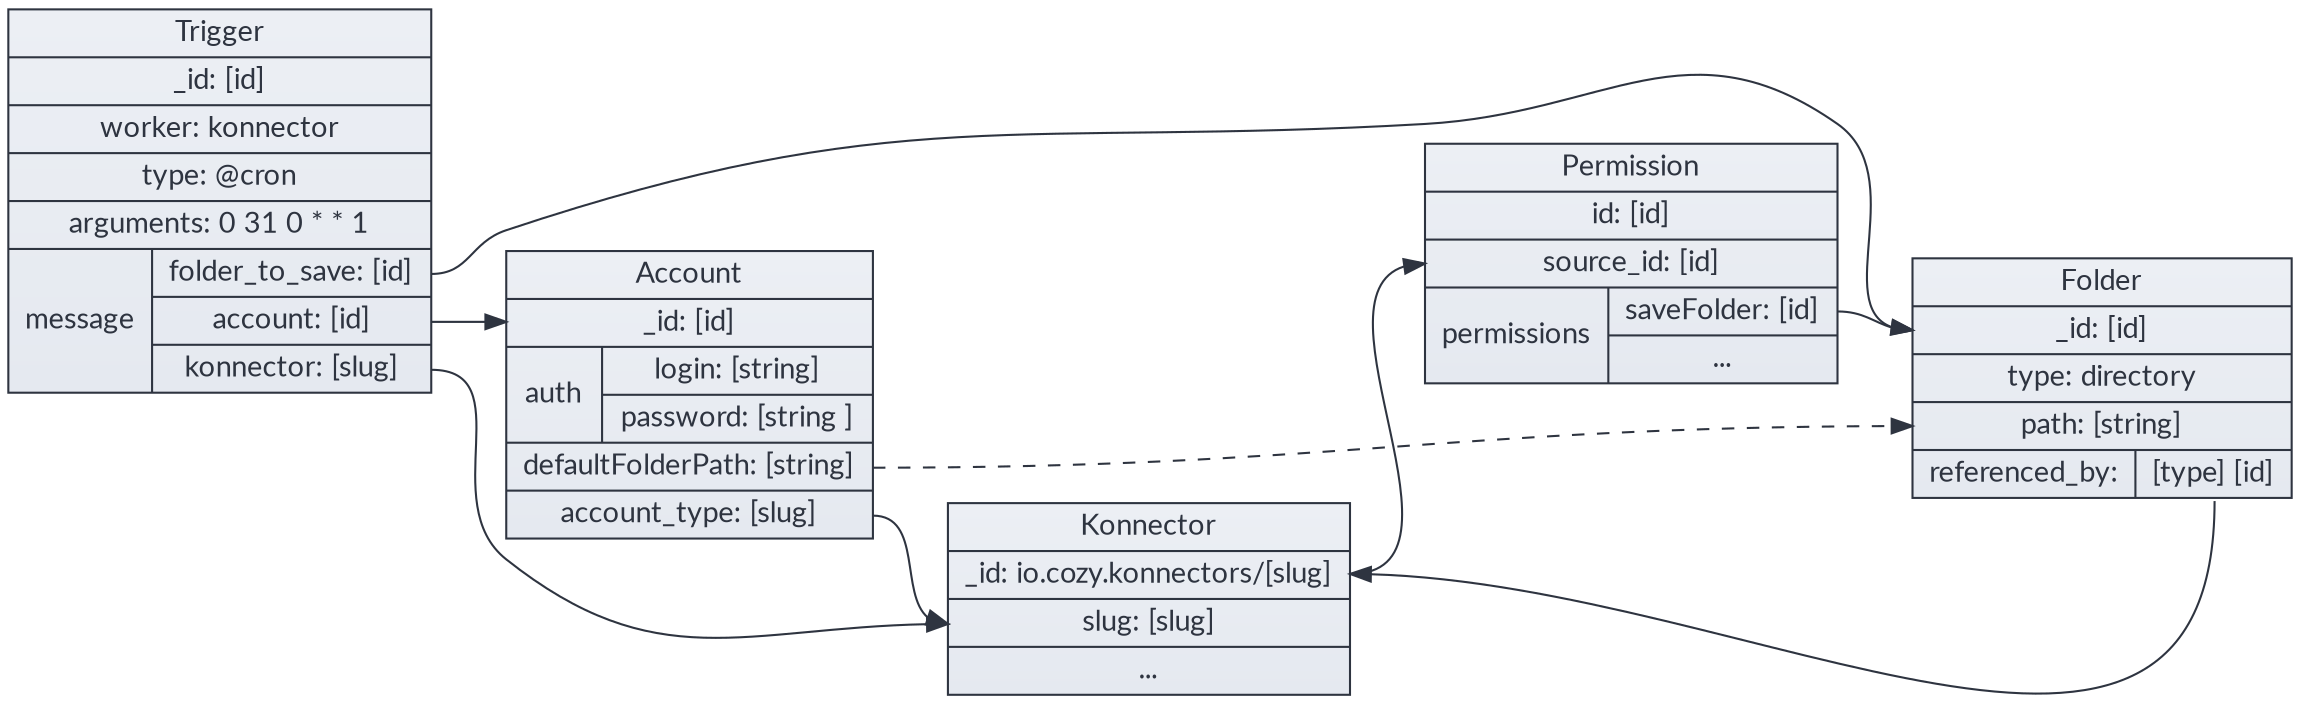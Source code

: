 digraph konnectors {
	graph [rankdir="LR", splines=true];
	node [fontname="lato", color="#2E3440", fontcolor="#2E3440", fillcolor="#E5E9F0:#ECEFF4", style="filled", gradientangle=90];
	edge [color="#2E3440"];

	trigger [label="Trigger |<id> _id: [id] | worker: konnector | type: @cron | arguments: 0 31 0 * * 1 | { message | {<f_id> folder_to_save: [id] |<a_id> account: [id] |<k_slug> konnector: [slug] }}", shape="record"];
	permissions [label="Permission |<id> id: [id] |<source_id> source_id: [id] |{ permissions | {<f_id> saveFolder: [id] | ... }}", shape="record"];
	konnector [label="Konnector |<id> _id: io.cozy.konnectors/[slug] |<slug> slug: [slug] | ...", shape="record"];
	account [label="Account |<id> _id: [id] | { auth | { login: [string] | password: [string ]}} |<f_path> defaultFolderPath: [string] |<k_slug> account_type: [slug]", shape="record"];
	folder [label="Folder |<id> _id: [id] | type: directory |<path> path: [string] | {referenced_by: |<ref> [type] [id]}", shape="record"];

	trigger:k_slug -> konnector:slug;
	trigger:a_id -> account:id;
	trigger:f_id -> folder:id;
	konnector:id -> permissions:source_id;
	permissions:f_id -> folder:id;
	account:k_slug -> konnector:slug;
	account:f_path -> folder:path [style="dashed"];
	folder:ref -> konnector:id;
}
